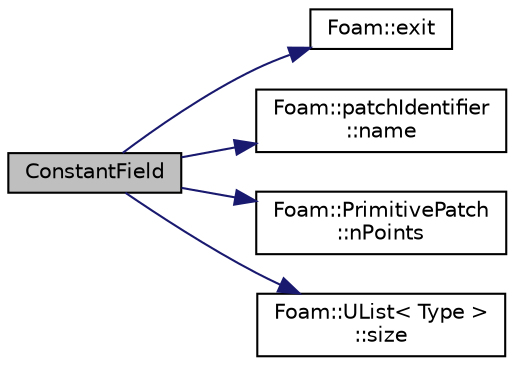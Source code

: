 digraph "ConstantField"
{
  bgcolor="transparent";
  edge [fontname="Helvetica",fontsize="10",labelfontname="Helvetica",labelfontsize="10"];
  node [fontname="Helvetica",fontsize="10",shape=record];
  rankdir="LR";
  Node1 [label="ConstantField",height=0.2,width=0.4,color="black", fillcolor="grey75", style="filled" fontcolor="black"];
  Node1 -> Node2 [color="midnightblue",fontsize="10",style="solid",fontname="Helvetica"];
  Node2 [label="Foam::exit",height=0.2,width=0.4,color="black",URL="$namespaceFoam.html#a06ca7250d8e89caf05243ec094843642"];
  Node1 -> Node3 [color="midnightblue",fontsize="10",style="solid",fontname="Helvetica"];
  Node3 [label="Foam::patchIdentifier\l::name",height=0.2,width=0.4,color="black",URL="$classFoam_1_1patchIdentifier.html#a75b72488d2e82151b025744974919d5d",tooltip="Return the patch name. "];
  Node1 -> Node4 [color="midnightblue",fontsize="10",style="solid",fontname="Helvetica"];
  Node4 [label="Foam::PrimitivePatch\l::nPoints",height=0.2,width=0.4,color="black",URL="$classFoam_1_1PrimitivePatch.html#a9927abeba2c8506177084d644b6e573a",tooltip="Return number of points supporting patch faces. "];
  Node1 -> Node5 [color="midnightblue",fontsize="10",style="solid",fontname="Helvetica"];
  Node5 [label="Foam::UList\< Type \>\l::size",height=0.2,width=0.4,color="black",URL="$classFoam_1_1UList.html#afee03bfededf699921815b2bf3c41e35",tooltip="Override size to be inconsistent with allocated storage. "];
}
